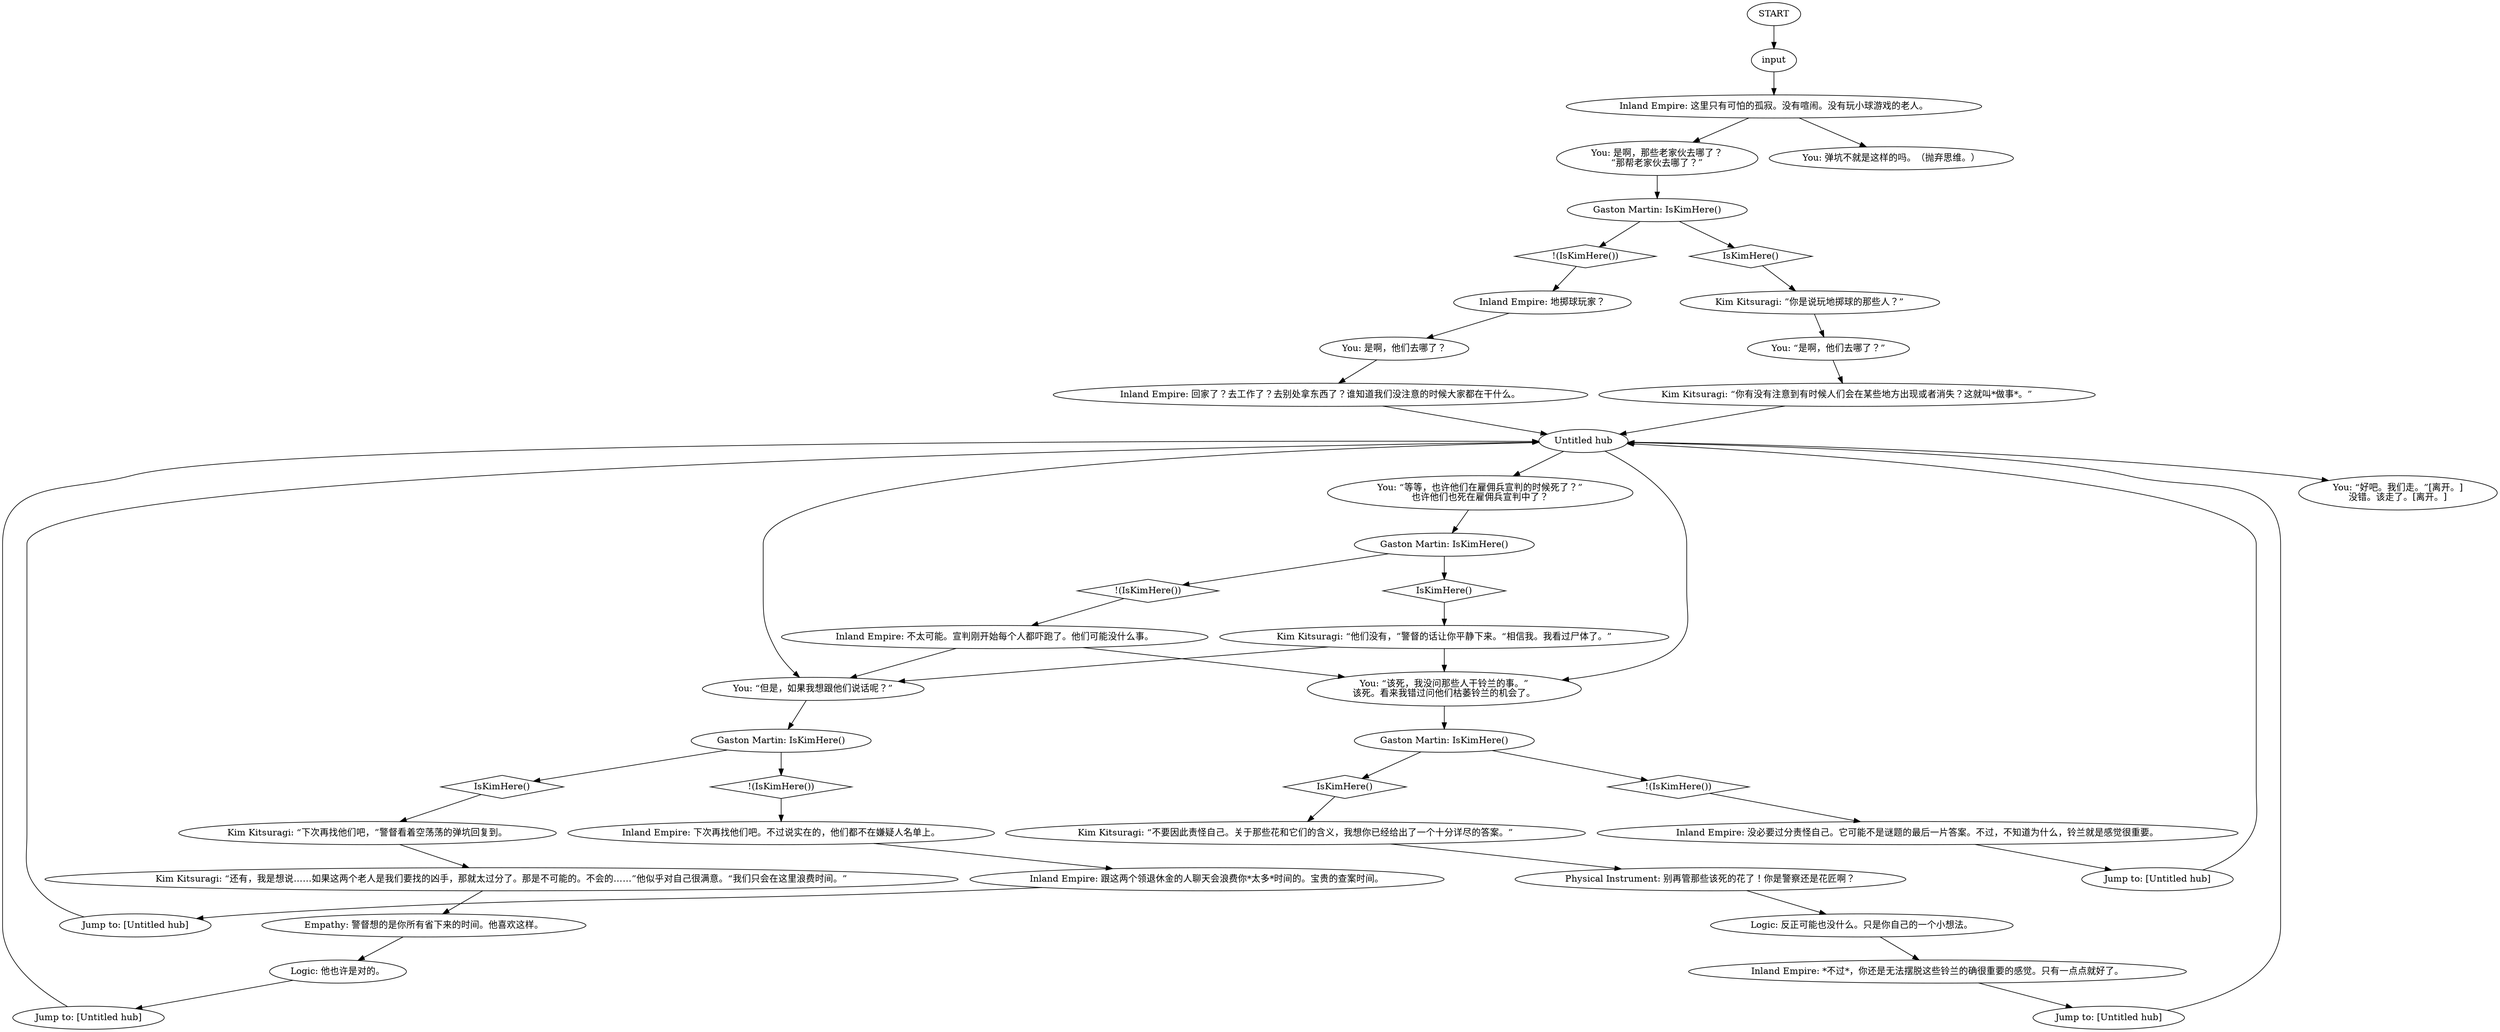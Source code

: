 # PLAZA ORB / neither man clicked
# An orb to appear on the fifth day (or after triubnal) and address the disappearance of the pétanquista, if the player hasn't talked to either of them.
# ==================================================
digraph G {
	  0 [label="START"];
	  1 [label="input"];
	  2 [label="Jump to: [Untitled hub]"];
	  3 [label="Inland Empire: 没必要过分责怪自己。它可能不是谜题的最后一片答案。不过，不知道为什么，铃兰就是感觉很重要。"];
	  4 [label="Untitled hub"];
	  5 [label="Inland Empire: 地掷球玩家？"];
	  6 [label="You: “等等，也许他们在雇佣兵宣判的时候死了？”\n也许他们也死在雇佣兵宣判中了？"];
	  7 [label="Kim Kitsuragi: “还有，我是想说……如果这两个老人是我们要找的凶手，那就太过分了。那是不可能的。不会的……”他似乎对自己很满意。“我们只会在这里浪费时间。”"];
	  8 [label="Gaston Martin: IsKimHere()"];
	  9 [label="IsKimHere()", shape=diamond];
	  10 [label="!(IsKimHere())", shape=diamond];
	  11 [label="You: “该死，我没问那些人干铃兰的事。”\n该死。看来我错过问他们枯萎铃兰的机会了。"];
	  12 [label="Jump to: [Untitled hub]"];
	  13 [label="You: “但是，如果我想跟他们说话呢？”"];
	  14 [label="Empathy: 警督想的是你所有省下来的时间。他喜欢这样。"];
	  15 [label="Inland Empire: 这里只有可怕的孤寂。没有喧闹。没有玩小球游戏的老人。"];
	  16 [label="Inland Empire: *不过*，你还是无法摆脱这些铃兰的确很重要的感觉。只有一点点就好了。"];
	  17 [label="Jump to: [Untitled hub]"];
	  18 [label="Logic: 反正可能也没什么。只是你自己的一个小想法。"];
	  19 [label="You: 是啊，他们去哪了？"];
	  20 [label="Kim Kitsuragi: “他们没有，”警督的话让你平静下来。“相信我。我看过尸体了。”"];
	  21 [label="Logic: 他也许是对的。"];
	  22 [label="Kim Kitsuragi: “不要因此责怪自己。关于那些花和它们的含义，我想你已经给出了一个十分详尽的答案。”"];
	  23 [label="Physical Instrument: 别再管那些该死的花了！你是警察还是花匠啊？"];
	  24 [label="Kim Kitsuragi: ”你是说玩地掷球的那些人？”"];
	  25 [label="Inland Empire: 回家了？去工作了？去别处拿东西了？谁知道我们没注意的时候大家都在干什么。"];
	  26 [label="You: “是啊，他们去哪了？”"];
	  27 [label="Gaston Martin: IsKimHere()"];
	  28 [label="IsKimHere()", shape=diamond];
	  29 [label="!(IsKimHere())", shape=diamond];
	  30 [label="Kim Kitsuragi: “你有没有注意到有时候人们会在某些地方出现或者消失？这就叫*做事*。”"];
	  31 [label="Jump to: [Untitled hub]"];
	  32 [label="Inland Empire: 不太可能。宣判刚开始每个人都吓跑了。他们可能没什么事。"];
	  33 [label="Gaston Martin: IsKimHere()"];
	  34 [label="IsKimHere()", shape=diamond];
	  35 [label="!(IsKimHere())", shape=diamond];
	  36 [label="You: 是啊，那些老家伙去哪了？\n“那帮老家伙去哪了？”"];
	  38 [label="Gaston Martin: IsKimHere()"];
	  39 [label="IsKimHere()", shape=diamond];
	  40 [label="!(IsKimHere())", shape=diamond];
	  41 [label="You: “好吧。我们走。”[离开。]\n没错。该走了。[离开。]"];
	  42 [label="You: 弹坑不就是这样的吗。（抛弃思维。）"];
	  43 [label="Kim Kitsuragi: “下次再找他们吧，”警督看着空荡荡的弹坑回复到。"];
	  44 [label="Inland Empire: 下次再找他们吧。不过说实在的，他们都不在嫌疑人名单上。"];
	  45 [label="Inland Empire: 跟这两个领退休金的人聊天会浪费你*太多*时间的。宝贵的查案时间。"];
	  0 -> 1
	  1 -> 15
	  2 -> 4
	  3 -> 31
	  4 -> 41
	  4 -> 11
	  4 -> 13
	  4 -> 6
	  5 -> 19
	  6 -> 27
	  7 -> 14
	  8 -> 9
	  8 -> 10
	  9 -> 22
	  10 -> 3
	  11 -> 8
	  12 -> 4
	  13 -> 33
	  14 -> 21
	  15 -> 42
	  15 -> 36
	  16 -> 17
	  17 -> 4
	  18 -> 16
	  19 -> 25
	  20 -> 11
	  20 -> 13
	  21 -> 2
	  22 -> 23
	  23 -> 18
	  24 -> 26
	  25 -> 4
	  26 -> 30
	  27 -> 28
	  27 -> 29
	  28 -> 20
	  29 -> 32
	  30 -> 4
	  31 -> 4
	  32 -> 11
	  32 -> 13
	  33 -> 34
	  33 -> 35
	  34 -> 43
	  35 -> 44
	  36 -> 38
	  38 -> 40
	  38 -> 39
	  39 -> 24
	  40 -> 5
	  43 -> 7
	  44 -> 45
	  45 -> 12
}

